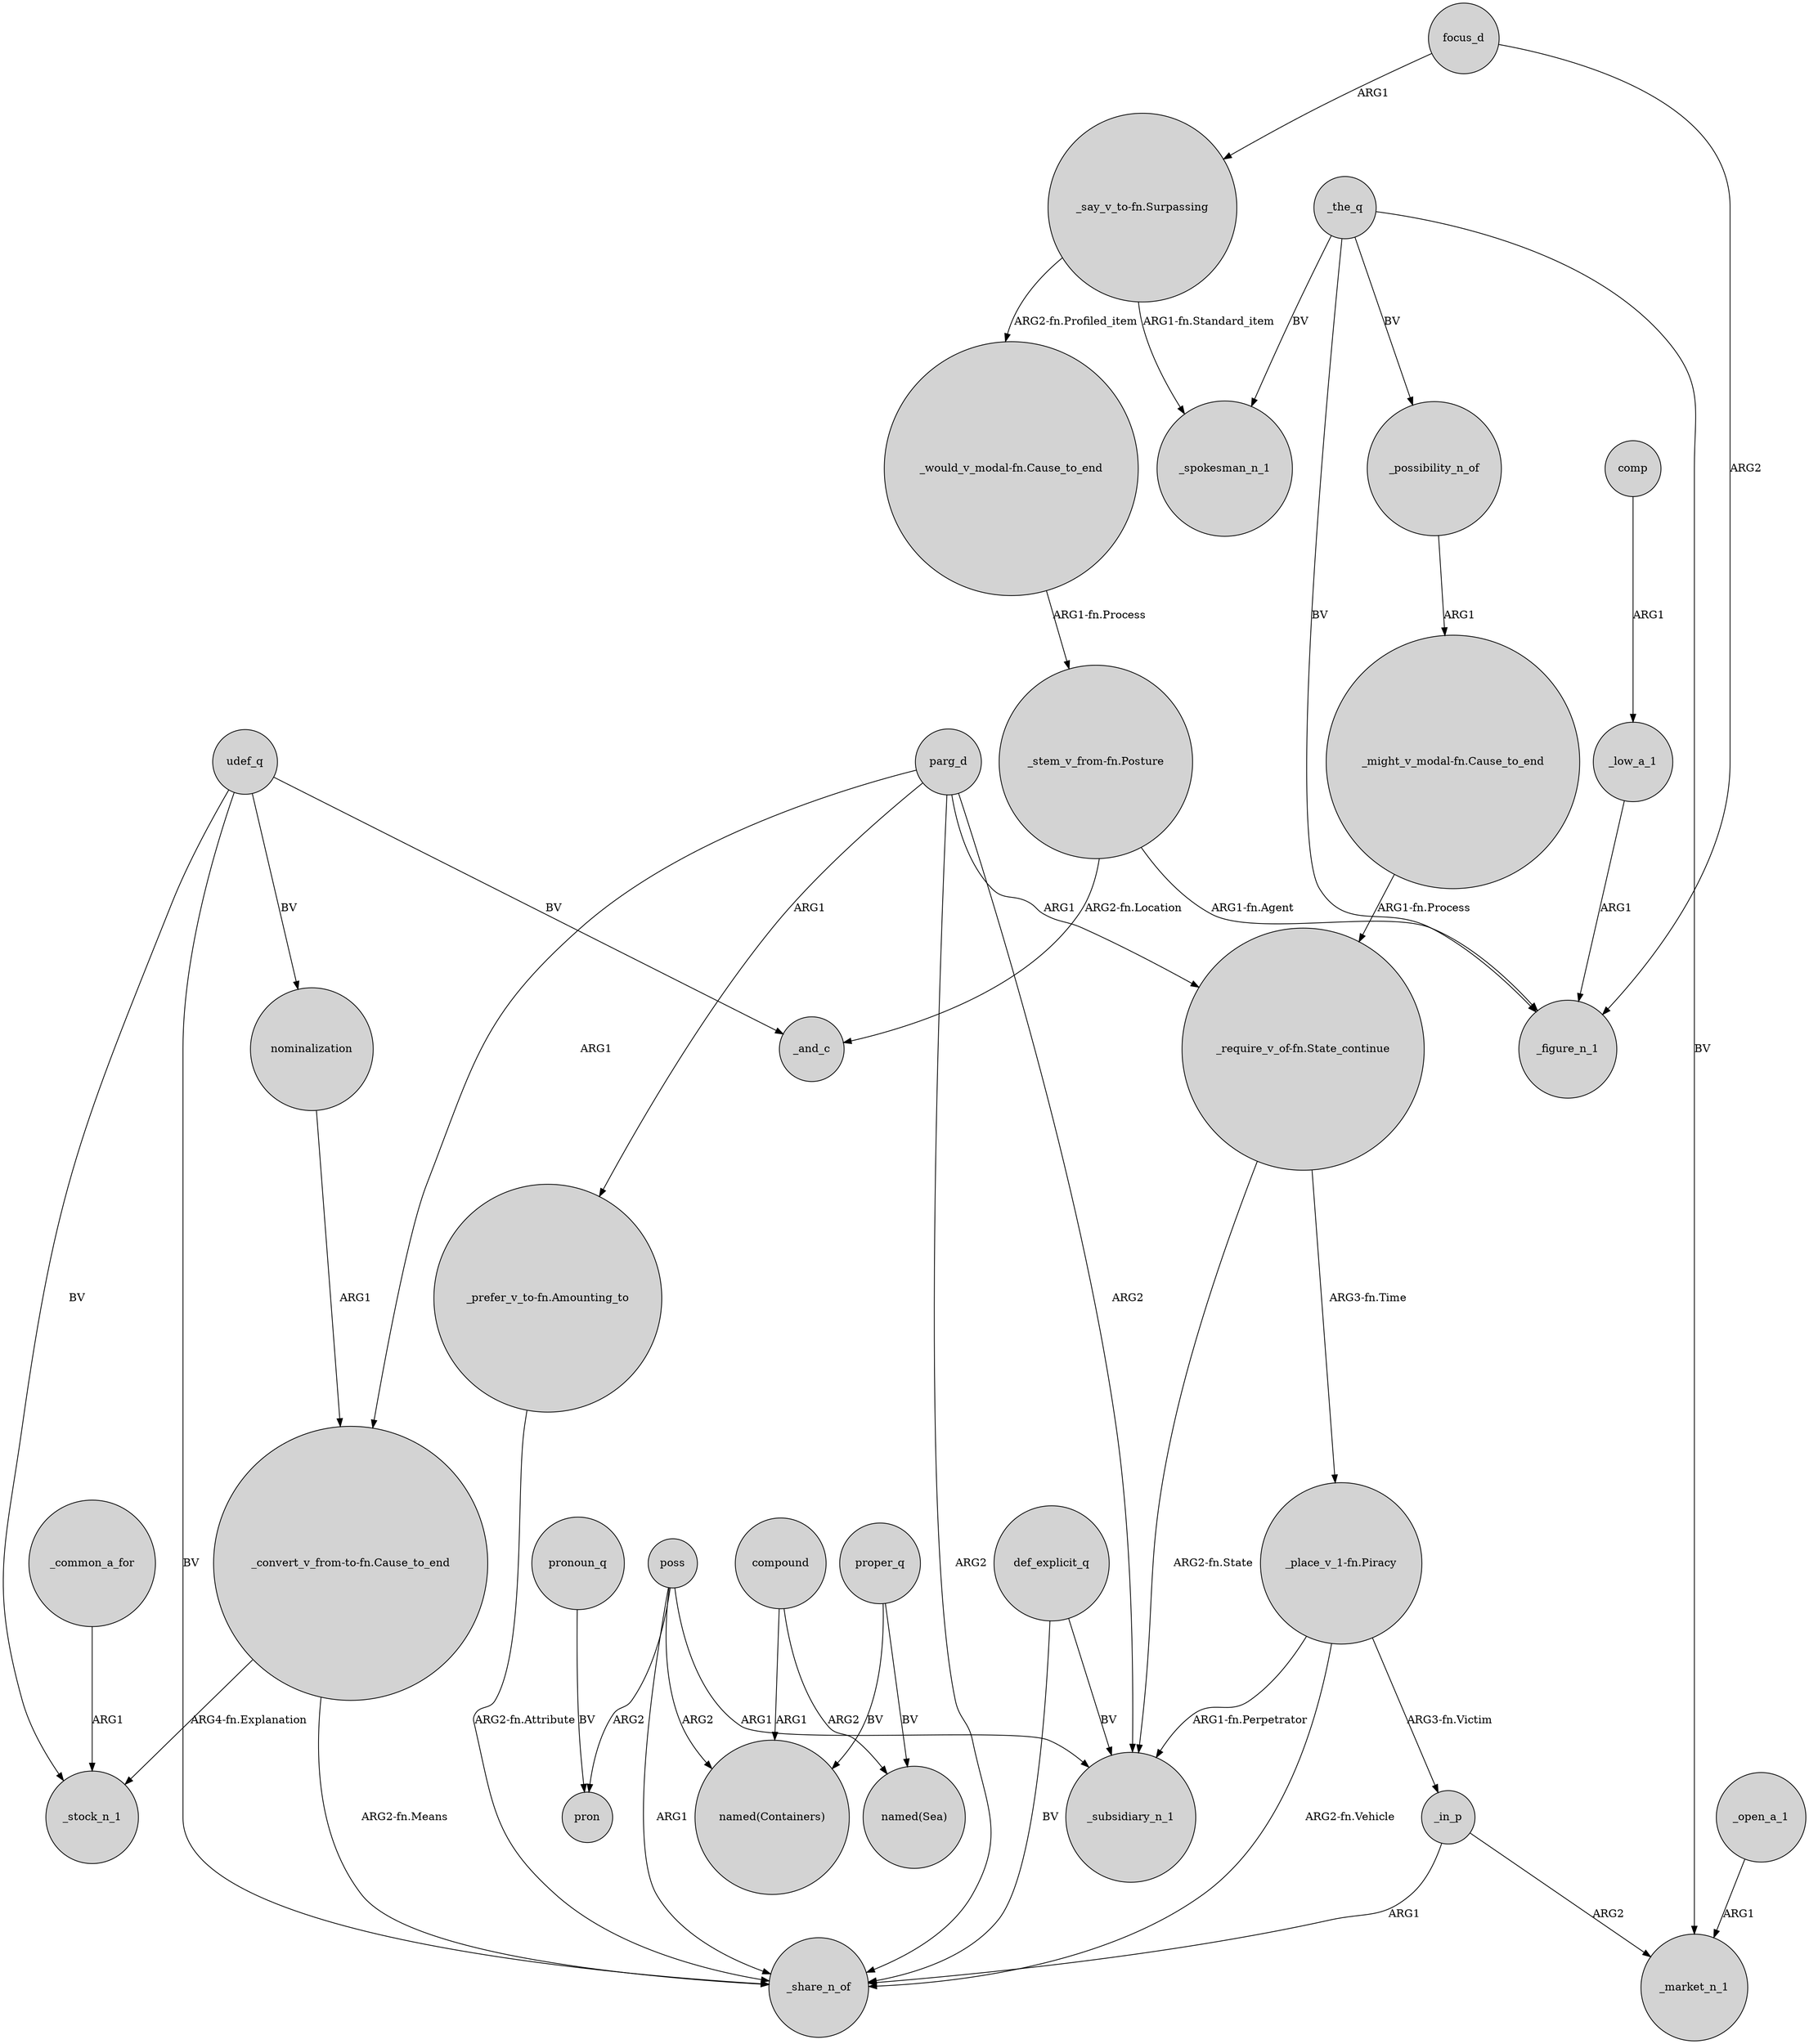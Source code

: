 digraph {
	node [shape=circle style=filled]
	"_place_v_1-fn.Piracy" -> _subsidiary_n_1 [label="ARG1-fn.Perpetrator"]
	parg_d -> _subsidiary_n_1 [label=ARG2]
	compound -> "named(Sea)" [label=ARG2]
	compound -> "named(Containers)" [label=ARG1]
	parg_d -> "_prefer_v_to-fn.Amounting_to" [label=ARG1]
	focus_d -> "_say_v_to-fn.Surpassing" [label=ARG1]
	poss -> _share_n_of [label=ARG1]
	_the_q -> _spokesman_n_1 [label=BV]
	poss -> "named(Containers)" [label=ARG2]
	udef_q -> _stock_n_1 [label=BV]
	_open_a_1 -> _market_n_1 [label=ARG1]
	"_place_v_1-fn.Piracy" -> _share_n_of [label="ARG2-fn.Vehicle"]
	_the_q -> _figure_n_1 [label=BV]
	def_explicit_q -> _share_n_of [label=BV]
	"_say_v_to-fn.Surpassing" -> _spokesman_n_1 [label="ARG1-fn.Standard_item"]
	"_require_v_of-fn.State_continue" -> _subsidiary_n_1 [label="ARG2-fn.State"]
	comp -> _low_a_1 [label=ARG1]
	_in_p -> _share_n_of [label=ARG1]
	udef_q -> _and_c [label=BV]
	"_convert_v_from-to-fn.Cause_to_end" -> _share_n_of [label="ARG2-fn.Means"]
	_in_p -> _market_n_1 [label=ARG2]
	"_place_v_1-fn.Piracy" -> _in_p [label="ARG3-fn.Victim"]
	parg_d -> _share_n_of [label=ARG2]
	nominalization -> "_convert_v_from-to-fn.Cause_to_end" [label=ARG1]
	"_convert_v_from-to-fn.Cause_to_end" -> _stock_n_1 [label="ARG4-fn.Explanation"]
	poss -> pron [label=ARG2]
	"_prefer_v_to-fn.Amounting_to" -> _share_n_of [label="ARG2-fn.Attribute"]
	parg_d -> "_convert_v_from-to-fn.Cause_to_end" [label=ARG1]
	parg_d -> "_require_v_of-fn.State_continue" [label=ARG1]
	_common_a_for -> _stock_n_1 [label=ARG1]
	def_explicit_q -> _subsidiary_n_1 [label=BV]
	focus_d -> _figure_n_1 [label=ARG2]
	"_stem_v_from-fn.Posture" -> _figure_n_1 [label="ARG1-fn.Agent"]
	udef_q -> nominalization [label=BV]
	"_would_v_modal-fn.Cause_to_end" -> "_stem_v_from-fn.Posture" [label="ARG1-fn.Process"]
	udef_q -> _share_n_of [label=BV]
	"_might_v_modal-fn.Cause_to_end" -> "_require_v_of-fn.State_continue" [label="ARG1-fn.Process"]
	_possibility_n_of -> "_might_v_modal-fn.Cause_to_end" [label=ARG1]
	_the_q -> _market_n_1 [label=BV]
	proper_q -> "named(Sea)" [label=BV]
	pronoun_q -> pron [label=BV]
	"_stem_v_from-fn.Posture" -> _and_c [label="ARG2-fn.Location"]
	_low_a_1 -> _figure_n_1 [label=ARG1]
	_the_q -> _possibility_n_of [label=BV]
	"_require_v_of-fn.State_continue" -> "_place_v_1-fn.Piracy" [label="ARG3-fn.Time"]
	"_say_v_to-fn.Surpassing" -> "_would_v_modal-fn.Cause_to_end" [label="ARG2-fn.Profiled_item"]
	proper_q -> "named(Containers)" [label=BV]
	poss -> _subsidiary_n_1 [label=ARG1]
}
